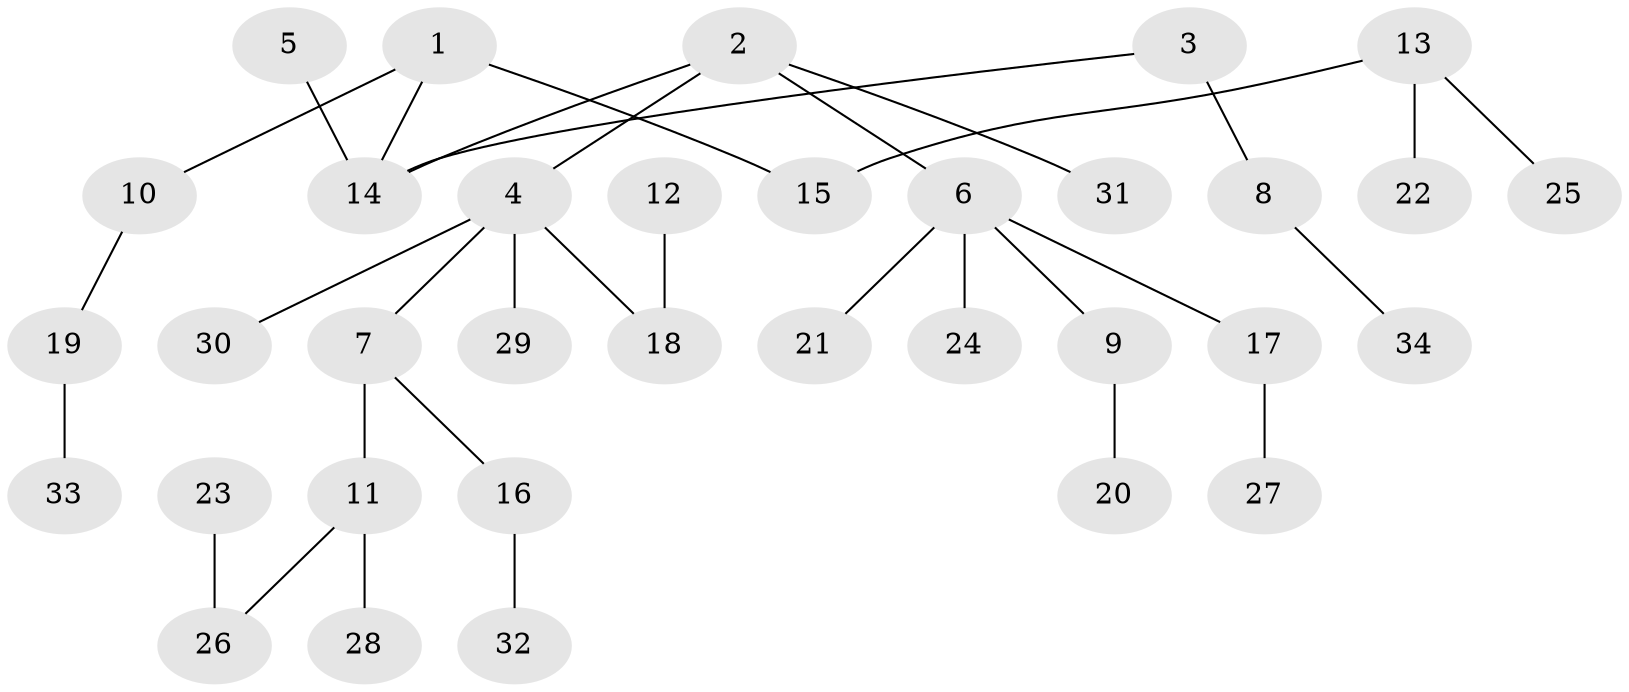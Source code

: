 // original degree distribution, {5: 0.03636363636363636, 3: 0.2, 4: 0.03636363636363636, 2: 0.21818181818181817, 1: 0.4909090909090909, 6: 0.01818181818181818}
// Generated by graph-tools (version 1.1) at 2025/37/03/04/25 23:37:21]
// undirected, 34 vertices, 33 edges
graph export_dot {
  node [color=gray90,style=filled];
  1;
  2;
  3;
  4;
  5;
  6;
  7;
  8;
  9;
  10;
  11;
  12;
  13;
  14;
  15;
  16;
  17;
  18;
  19;
  20;
  21;
  22;
  23;
  24;
  25;
  26;
  27;
  28;
  29;
  30;
  31;
  32;
  33;
  34;
  1 -- 10 [weight=1.0];
  1 -- 14 [weight=1.0];
  1 -- 15 [weight=1.0];
  2 -- 4 [weight=1.0];
  2 -- 6 [weight=1.0];
  2 -- 14 [weight=1.0];
  2 -- 31 [weight=1.0];
  3 -- 8 [weight=1.0];
  3 -- 14 [weight=1.0];
  4 -- 7 [weight=1.0];
  4 -- 18 [weight=1.0];
  4 -- 29 [weight=1.0];
  4 -- 30 [weight=1.0];
  5 -- 14 [weight=1.0];
  6 -- 9 [weight=1.0];
  6 -- 17 [weight=1.0];
  6 -- 21 [weight=1.0];
  6 -- 24 [weight=1.0];
  7 -- 11 [weight=1.0];
  7 -- 16 [weight=1.0];
  8 -- 34 [weight=1.0];
  9 -- 20 [weight=1.0];
  10 -- 19 [weight=1.0];
  11 -- 26 [weight=1.0];
  11 -- 28 [weight=1.0];
  12 -- 18 [weight=1.0];
  13 -- 15 [weight=1.0];
  13 -- 22 [weight=1.0];
  13 -- 25 [weight=1.0];
  16 -- 32 [weight=1.0];
  17 -- 27 [weight=1.0];
  19 -- 33 [weight=1.0];
  23 -- 26 [weight=1.0];
}
